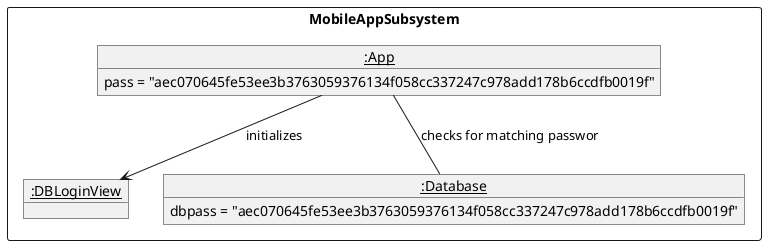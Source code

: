 @startuml
package MobileAppSubsystem <<rectangle>> {
        object "<u>:DBLoginView" as o1
        object "<u>:App" as o2
        object "<u>:Database" as o3
}

o2 : pass = "aec070645fe53ee3b3763059376134f058cc337247c978add178b6ccdfb0019f"
o3 : dbpass = "aec070645fe53ee3b3763059376134f058cc337247c978add178b6ccdfb0019f"

o2 --> o1 : initializes
o2 -- o3 : checks for matching passwor
'o1 "user \n interface" -- o2 : has reference to
'o2 "owner" -- o3 : stores
'o3 "parent" -- o4 : owns

@enduml
